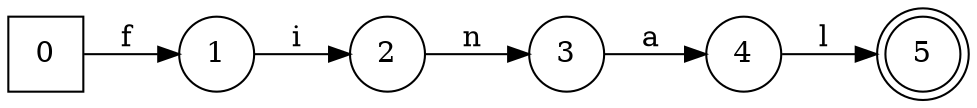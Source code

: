 digraph Generadofinal {
rankdir=LR;
0 [ shape=square]
1 [ shape=circle]
2 [ shape=circle]
3 [ shape=circle]
4 [ shape=circle]
5 [ shape=doublecircle]
0->1[label="f "]
1->2[label="i "]
2->3[label="n "]
3->4[label="a "]
4->5[label="l "]
}
